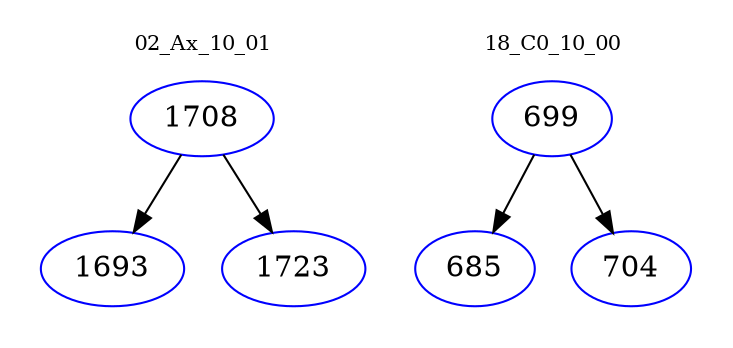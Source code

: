 digraph{
subgraph cluster_0 {
color = white
label = "02_Ax_10_01";
fontsize=10;
T0_1708 [label="1708", color="blue"]
T0_1708 -> T0_1693 [color="black"]
T0_1693 [label="1693", color="blue"]
T0_1708 -> T0_1723 [color="black"]
T0_1723 [label="1723", color="blue"]
}
subgraph cluster_1 {
color = white
label = "18_C0_10_00";
fontsize=10;
T1_699 [label="699", color="blue"]
T1_699 -> T1_685 [color="black"]
T1_685 [label="685", color="blue"]
T1_699 -> T1_704 [color="black"]
T1_704 [label="704", color="blue"]
}
}
